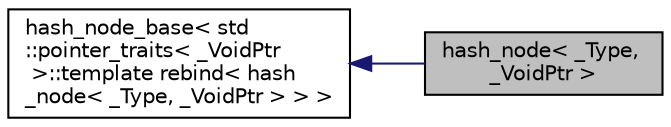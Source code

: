 digraph "hash_node&lt; _Type, _VoidPtr &gt;"
{
  edge [fontname="Helvetica",fontsize="10",labelfontname="Helvetica",labelfontsize="10"];
  node [fontname="Helvetica",fontsize="10",shape=record];
  rankdir="LR";
  Node1 [label="hash_node\< _Type, \l_VoidPtr \>",height=0.2,width=0.4,color="black", fillcolor="grey75", style="filled", fontcolor="black"];
  Node2 -> Node1 [dir="back",color="midnightblue",fontsize="10",style="solid",fontname="Helvetica"];
  Node2 [label="hash_node_base\< std\l::pointer_traits\< _VoidPtr\l \>::template rebind\< hash\l_node\< _Type, _VoidPtr \> \> \>",height=0.2,width=0.4,color="black", fillcolor="white", style="filled",URL="$structhash__node__base.html"];
}
